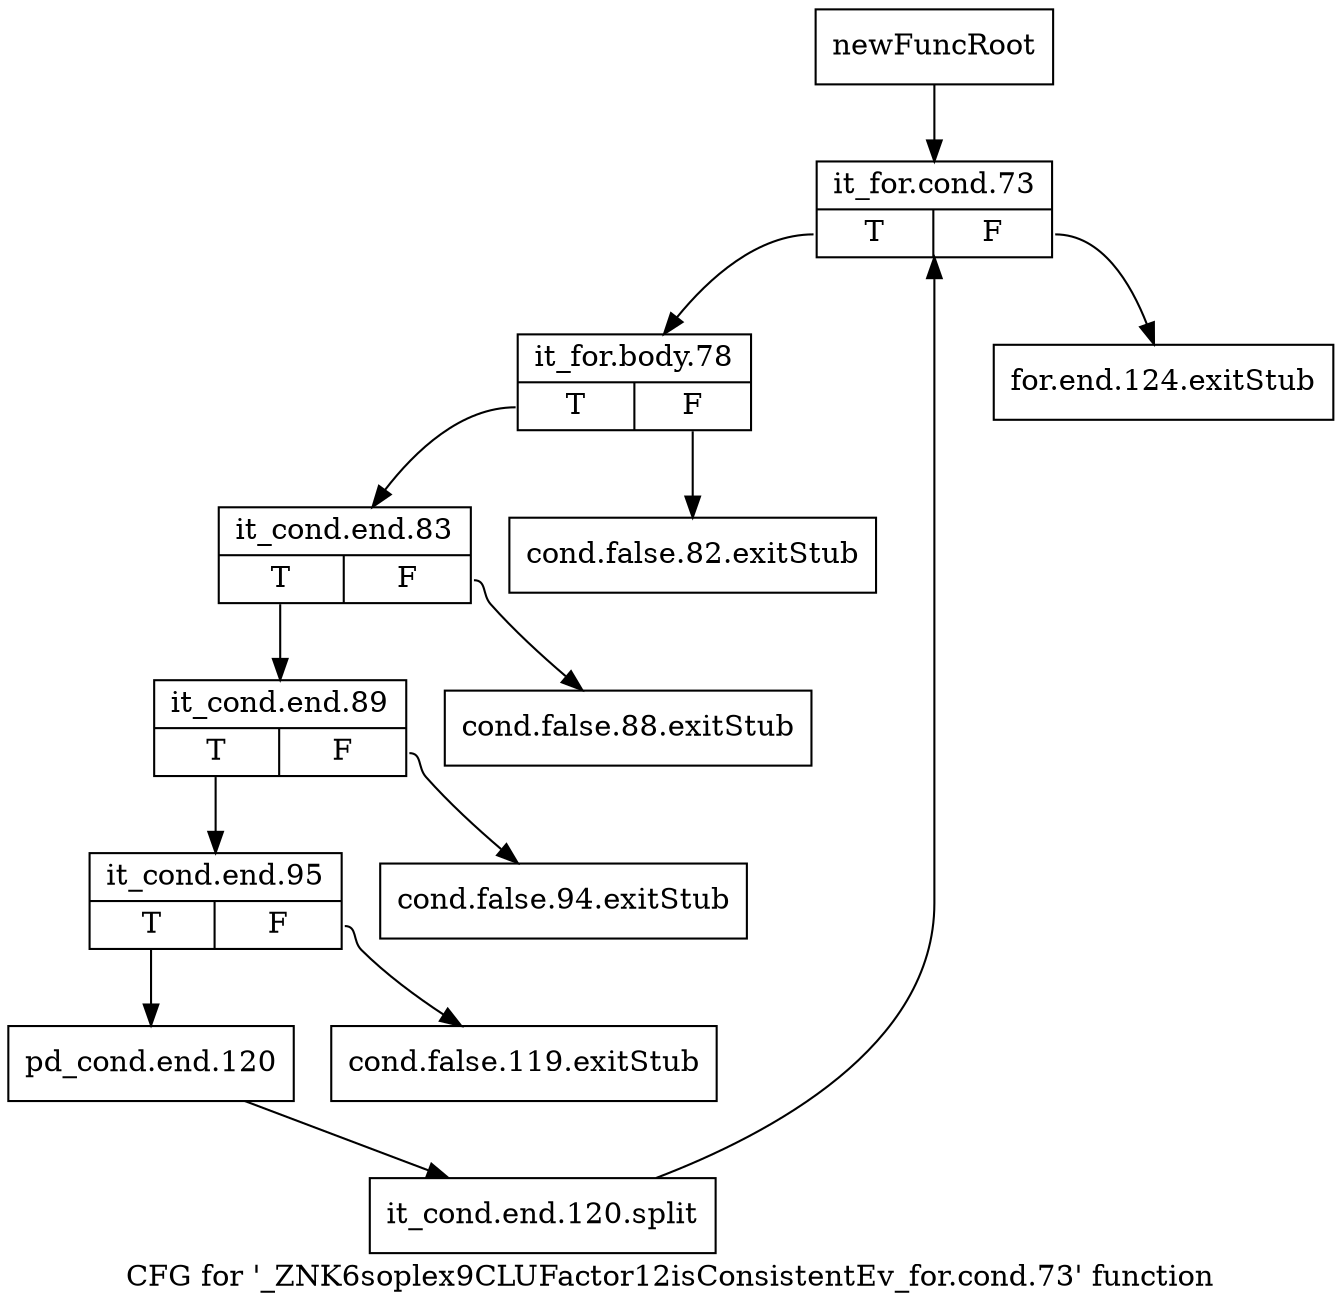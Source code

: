 digraph "CFG for '_ZNK6soplex9CLUFactor12isConsistentEv_for.cond.73' function" {
	label="CFG for '_ZNK6soplex9CLUFactor12isConsistentEv_for.cond.73' function";

	Node0x2c6b770 [shape=record,label="{newFuncRoot}"];
	Node0x2c6b770 -> Node0x2ca1500;
	Node0x2ca1370 [shape=record,label="{for.end.124.exitStub}"];
	Node0x2ca13c0 [shape=record,label="{cond.false.82.exitStub}"];
	Node0x2ca1410 [shape=record,label="{cond.false.88.exitStub}"];
	Node0x2ca1460 [shape=record,label="{cond.false.94.exitStub}"];
	Node0x2ca14b0 [shape=record,label="{cond.false.119.exitStub}"];
	Node0x2ca1500 [shape=record,label="{it_for.cond.73|{<s0>T|<s1>F}}"];
	Node0x2ca1500:s0 -> Node0x2ca1550;
	Node0x2ca1500:s1 -> Node0x2ca1370;
	Node0x2ca1550 [shape=record,label="{it_for.body.78|{<s0>T|<s1>F}}"];
	Node0x2ca1550:s0 -> Node0x2ca15a0;
	Node0x2ca1550:s1 -> Node0x2ca13c0;
	Node0x2ca15a0 [shape=record,label="{it_cond.end.83|{<s0>T|<s1>F}}"];
	Node0x2ca15a0:s0 -> Node0x2ca15f0;
	Node0x2ca15a0:s1 -> Node0x2ca1410;
	Node0x2ca15f0 [shape=record,label="{it_cond.end.89|{<s0>T|<s1>F}}"];
	Node0x2ca15f0:s0 -> Node0x2ca1640;
	Node0x2ca15f0:s1 -> Node0x2ca1460;
	Node0x2ca1640 [shape=record,label="{it_cond.end.95|{<s0>T|<s1>F}}"];
	Node0x2ca1640:s0 -> Node0x2ca1690;
	Node0x2ca1640:s1 -> Node0x2ca14b0;
	Node0x2ca1690 [shape=record,label="{pd_cond.end.120}"];
	Node0x2ca1690 -> Node0x32debf0;
	Node0x32debf0 [shape=record,label="{it_cond.end.120.split}"];
	Node0x32debf0 -> Node0x2ca1500;
}
